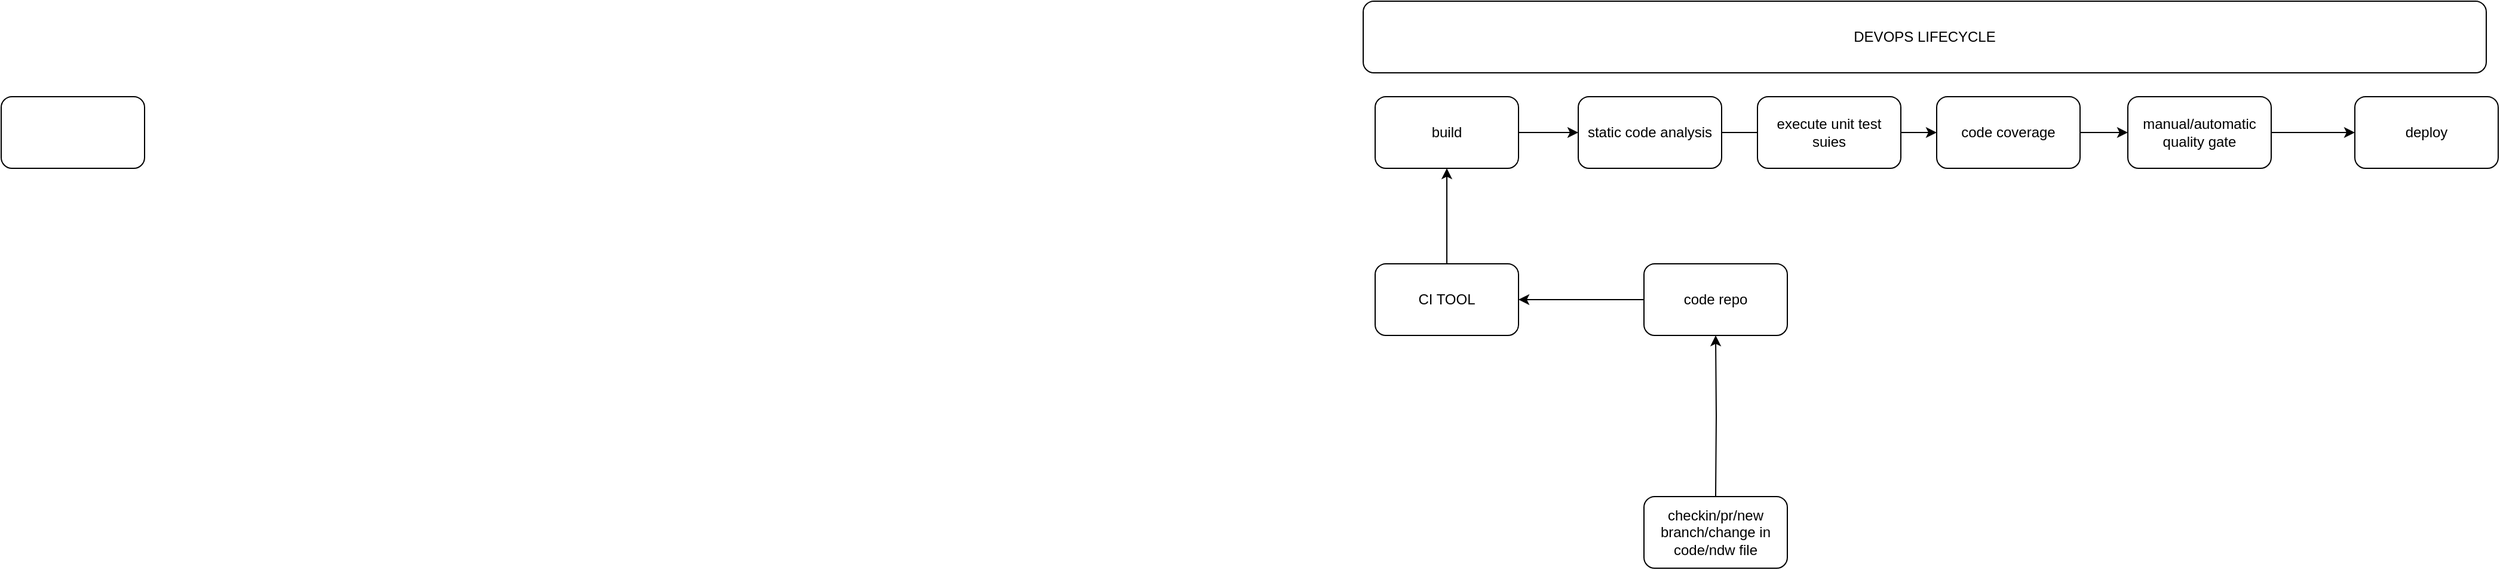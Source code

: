 <mxfile version="14.8.2" type="github">
  <diagram id="3cE5v7lCghlbEzGXJ0oE" name="Page-1">
    <mxGraphModel dx="3221" dy="462" grid="1" gridSize="10" guides="1" tooltips="1" connect="1" arrows="1" fold="1" page="1" pageScale="1" pageWidth="1100" pageHeight="850" math="0" shadow="0">
      <root>
        <mxCell id="0" />
        <mxCell id="1" parent="0" />
        <mxCell id="pQoNwBQmuf1vq0hOEJLE-5" value="" style="edgeStyle=orthogonalEdgeStyle;rounded=0;orthogonalLoop=1;jettySize=auto;html=1;" edge="1" parent="1" source="pQoNwBQmuf1vq0hOEJLE-1" target="pQoNwBQmuf1vq0hOEJLE-2">
          <mxGeometry relative="1" as="geometry" />
        </mxCell>
        <mxCell id="pQoNwBQmuf1vq0hOEJLE-1" value="build" style="rounded=1;whiteSpace=wrap;html=1;" vertex="1" parent="1">
          <mxGeometry x="30" y="90" width="120" height="60" as="geometry" />
        </mxCell>
        <mxCell id="pQoNwBQmuf1vq0hOEJLE-6" value="" style="edgeStyle=orthogonalEdgeStyle;rounded=0;orthogonalLoop=1;jettySize=auto;html=1;" edge="1" parent="1" source="pQoNwBQmuf1vq0hOEJLE-2" target="pQoNwBQmuf1vq0hOEJLE-3">
          <mxGeometry relative="1" as="geometry" />
        </mxCell>
        <mxCell id="pQoNwBQmuf1vq0hOEJLE-2" value="static code analysis" style="rounded=1;whiteSpace=wrap;html=1;" vertex="1" parent="1">
          <mxGeometry x="200" y="90" width="120" height="60" as="geometry" />
        </mxCell>
        <mxCell id="pQoNwBQmuf1vq0hOEJLE-7" value="" style="edgeStyle=orthogonalEdgeStyle;rounded=0;orthogonalLoop=1;jettySize=auto;html=1;" edge="1" parent="1" source="pQoNwBQmuf1vq0hOEJLE-3" target="pQoNwBQmuf1vq0hOEJLE-4">
          <mxGeometry relative="1" as="geometry" />
        </mxCell>
        <mxCell id="pQoNwBQmuf1vq0hOEJLE-3" value="code coverage" style="rounded=1;whiteSpace=wrap;html=1;" vertex="1" parent="1">
          <mxGeometry x="500" y="90" width="120" height="60" as="geometry" />
        </mxCell>
        <mxCell id="pQoNwBQmuf1vq0hOEJLE-11" value="" style="edgeStyle=orthogonalEdgeStyle;rounded=0;orthogonalLoop=1;jettySize=auto;html=1;" edge="1" parent="1" source="pQoNwBQmuf1vq0hOEJLE-4" target="pQoNwBQmuf1vq0hOEJLE-10">
          <mxGeometry relative="1" as="geometry" />
        </mxCell>
        <mxCell id="pQoNwBQmuf1vq0hOEJLE-4" value="manual/automatic quality gate" style="rounded=1;whiteSpace=wrap;html=1;" vertex="1" parent="1">
          <mxGeometry x="660" y="90" width="120" height="60" as="geometry" />
        </mxCell>
        <mxCell id="pQoNwBQmuf1vq0hOEJLE-8" value="execute unit test suies" style="rounded=1;whiteSpace=wrap;html=1;" vertex="1" parent="1">
          <mxGeometry x="350" y="90" width="120" height="60" as="geometry" />
        </mxCell>
        <mxCell id="pQoNwBQmuf1vq0hOEJLE-9" value="" style="rounded=1;whiteSpace=wrap;html=1;" vertex="1" parent="1">
          <mxGeometry x="-1120" y="90" width="120" height="60" as="geometry" />
        </mxCell>
        <mxCell id="pQoNwBQmuf1vq0hOEJLE-10" value="deploy" style="rounded=1;whiteSpace=wrap;html=1;" vertex="1" parent="1">
          <mxGeometry x="850" y="90" width="120" height="60" as="geometry" />
        </mxCell>
        <mxCell id="pQoNwBQmuf1vq0hOEJLE-12" value="DEVOPS LIFECYCLE" style="rounded=1;whiteSpace=wrap;html=1;" vertex="1" parent="1">
          <mxGeometry x="20" y="10" width="940" height="60" as="geometry" />
        </mxCell>
        <mxCell id="pQoNwBQmuf1vq0hOEJLE-14" value="" style="edgeStyle=orthogonalEdgeStyle;rounded=0;orthogonalLoop=1;jettySize=auto;html=1;" edge="1" parent="1" source="pQoNwBQmuf1vq0hOEJLE-13" target="pQoNwBQmuf1vq0hOEJLE-1">
          <mxGeometry relative="1" as="geometry" />
        </mxCell>
        <mxCell id="pQoNwBQmuf1vq0hOEJLE-13" value="CI TOOL" style="rounded=1;whiteSpace=wrap;html=1;" vertex="1" parent="1">
          <mxGeometry x="30" y="230" width="120" height="60" as="geometry" />
        </mxCell>
        <mxCell id="pQoNwBQmuf1vq0hOEJLE-21" value="" style="edgeStyle=orthogonalEdgeStyle;rounded=0;orthogonalLoop=1;jettySize=auto;html=1;" edge="1" parent="1" source="pQoNwBQmuf1vq0hOEJLE-15" target="pQoNwBQmuf1vq0hOEJLE-13">
          <mxGeometry relative="1" as="geometry" />
        </mxCell>
        <mxCell id="pQoNwBQmuf1vq0hOEJLE-15" value="code repo" style="rounded=1;whiteSpace=wrap;html=1;" vertex="1" parent="1">
          <mxGeometry x="255" y="230" width="120" height="60" as="geometry" />
        </mxCell>
        <mxCell id="pQoNwBQmuf1vq0hOEJLE-17" value="" style="edgeStyle=orthogonalEdgeStyle;rounded=0;orthogonalLoop=1;jettySize=auto;html=1;" edge="1" parent="1" target="pQoNwBQmuf1vq0hOEJLE-15">
          <mxGeometry relative="1" as="geometry">
            <mxPoint x="315" y="425.0" as="sourcePoint" />
          </mxGeometry>
        </mxCell>
        <mxCell id="pQoNwBQmuf1vq0hOEJLE-19" value="checkin/pr/new branch/change in code/ndw file" style="rounded=1;whiteSpace=wrap;html=1;" vertex="1" parent="1">
          <mxGeometry x="255" y="425" width="120" height="60" as="geometry" />
        </mxCell>
      </root>
    </mxGraphModel>
  </diagram>
</mxfile>
